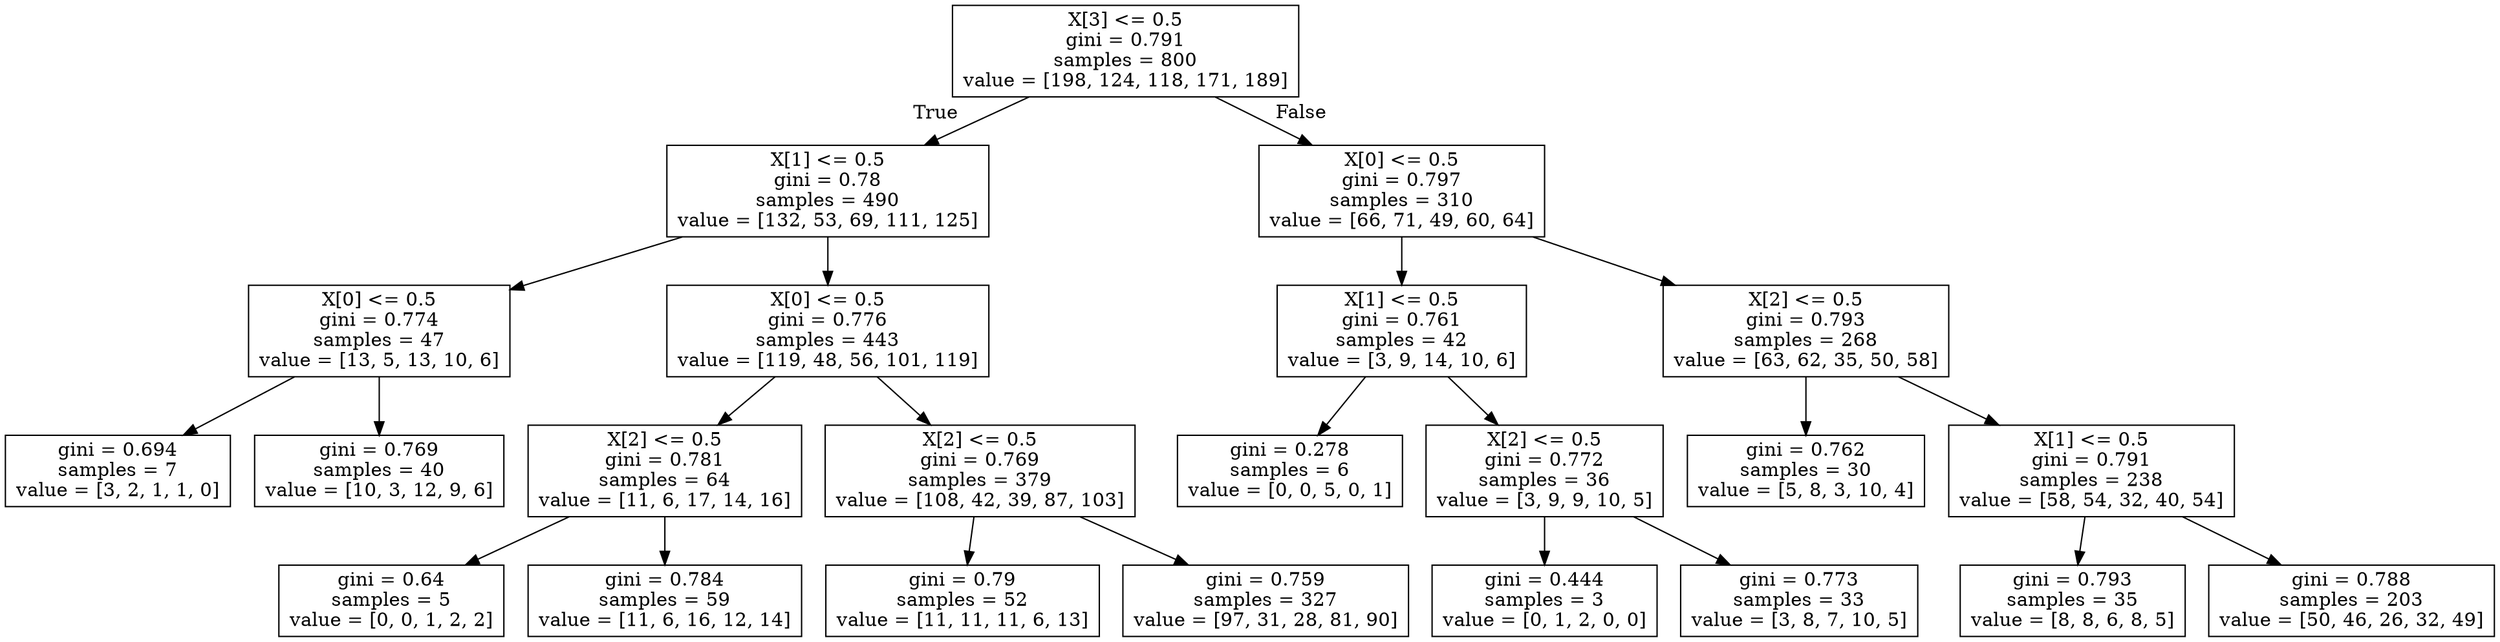 digraph Tree {
node [shape=box] ;
0 [label="X[3] <= 0.5\ngini = 0.791\nsamples = 800\nvalue = [198, 124, 118, 171, 189]"] ;
1 [label="X[1] <= 0.5\ngini = 0.78\nsamples = 490\nvalue = [132, 53, 69, 111, 125]"] ;
0 -> 1 [labeldistance=2.5, labelangle=45, headlabel="True"] ;
2 [label="X[0] <= 0.5\ngini = 0.774\nsamples = 47\nvalue = [13, 5, 13, 10, 6]"] ;
1 -> 2 ;
3 [label="gini = 0.694\nsamples = 7\nvalue = [3, 2, 1, 1, 0]"] ;
2 -> 3 ;
4 [label="gini = 0.769\nsamples = 40\nvalue = [10, 3, 12, 9, 6]"] ;
2 -> 4 ;
5 [label="X[0] <= 0.5\ngini = 0.776\nsamples = 443\nvalue = [119, 48, 56, 101, 119]"] ;
1 -> 5 ;
6 [label="X[2] <= 0.5\ngini = 0.781\nsamples = 64\nvalue = [11, 6, 17, 14, 16]"] ;
5 -> 6 ;
7 [label="gini = 0.64\nsamples = 5\nvalue = [0, 0, 1, 2, 2]"] ;
6 -> 7 ;
8 [label="gini = 0.784\nsamples = 59\nvalue = [11, 6, 16, 12, 14]"] ;
6 -> 8 ;
9 [label="X[2] <= 0.5\ngini = 0.769\nsamples = 379\nvalue = [108, 42, 39, 87, 103]"] ;
5 -> 9 ;
10 [label="gini = 0.79\nsamples = 52\nvalue = [11, 11, 11, 6, 13]"] ;
9 -> 10 ;
11 [label="gini = 0.759\nsamples = 327\nvalue = [97, 31, 28, 81, 90]"] ;
9 -> 11 ;
12 [label="X[0] <= 0.5\ngini = 0.797\nsamples = 310\nvalue = [66, 71, 49, 60, 64]"] ;
0 -> 12 [labeldistance=2.5, labelangle=-45, headlabel="False"] ;
13 [label="X[1] <= 0.5\ngini = 0.761\nsamples = 42\nvalue = [3, 9, 14, 10, 6]"] ;
12 -> 13 ;
14 [label="gini = 0.278\nsamples = 6\nvalue = [0, 0, 5, 0, 1]"] ;
13 -> 14 ;
15 [label="X[2] <= 0.5\ngini = 0.772\nsamples = 36\nvalue = [3, 9, 9, 10, 5]"] ;
13 -> 15 ;
16 [label="gini = 0.444\nsamples = 3\nvalue = [0, 1, 2, 0, 0]"] ;
15 -> 16 ;
17 [label="gini = 0.773\nsamples = 33\nvalue = [3, 8, 7, 10, 5]"] ;
15 -> 17 ;
18 [label="X[2] <= 0.5\ngini = 0.793\nsamples = 268\nvalue = [63, 62, 35, 50, 58]"] ;
12 -> 18 ;
19 [label="gini = 0.762\nsamples = 30\nvalue = [5, 8, 3, 10, 4]"] ;
18 -> 19 ;
20 [label="X[1] <= 0.5\ngini = 0.791\nsamples = 238\nvalue = [58, 54, 32, 40, 54]"] ;
18 -> 20 ;
21 [label="gini = 0.793\nsamples = 35\nvalue = [8, 8, 6, 8, 5]"] ;
20 -> 21 ;
22 [label="gini = 0.788\nsamples = 203\nvalue = [50, 46, 26, 32, 49]"] ;
20 -> 22 ;
}
